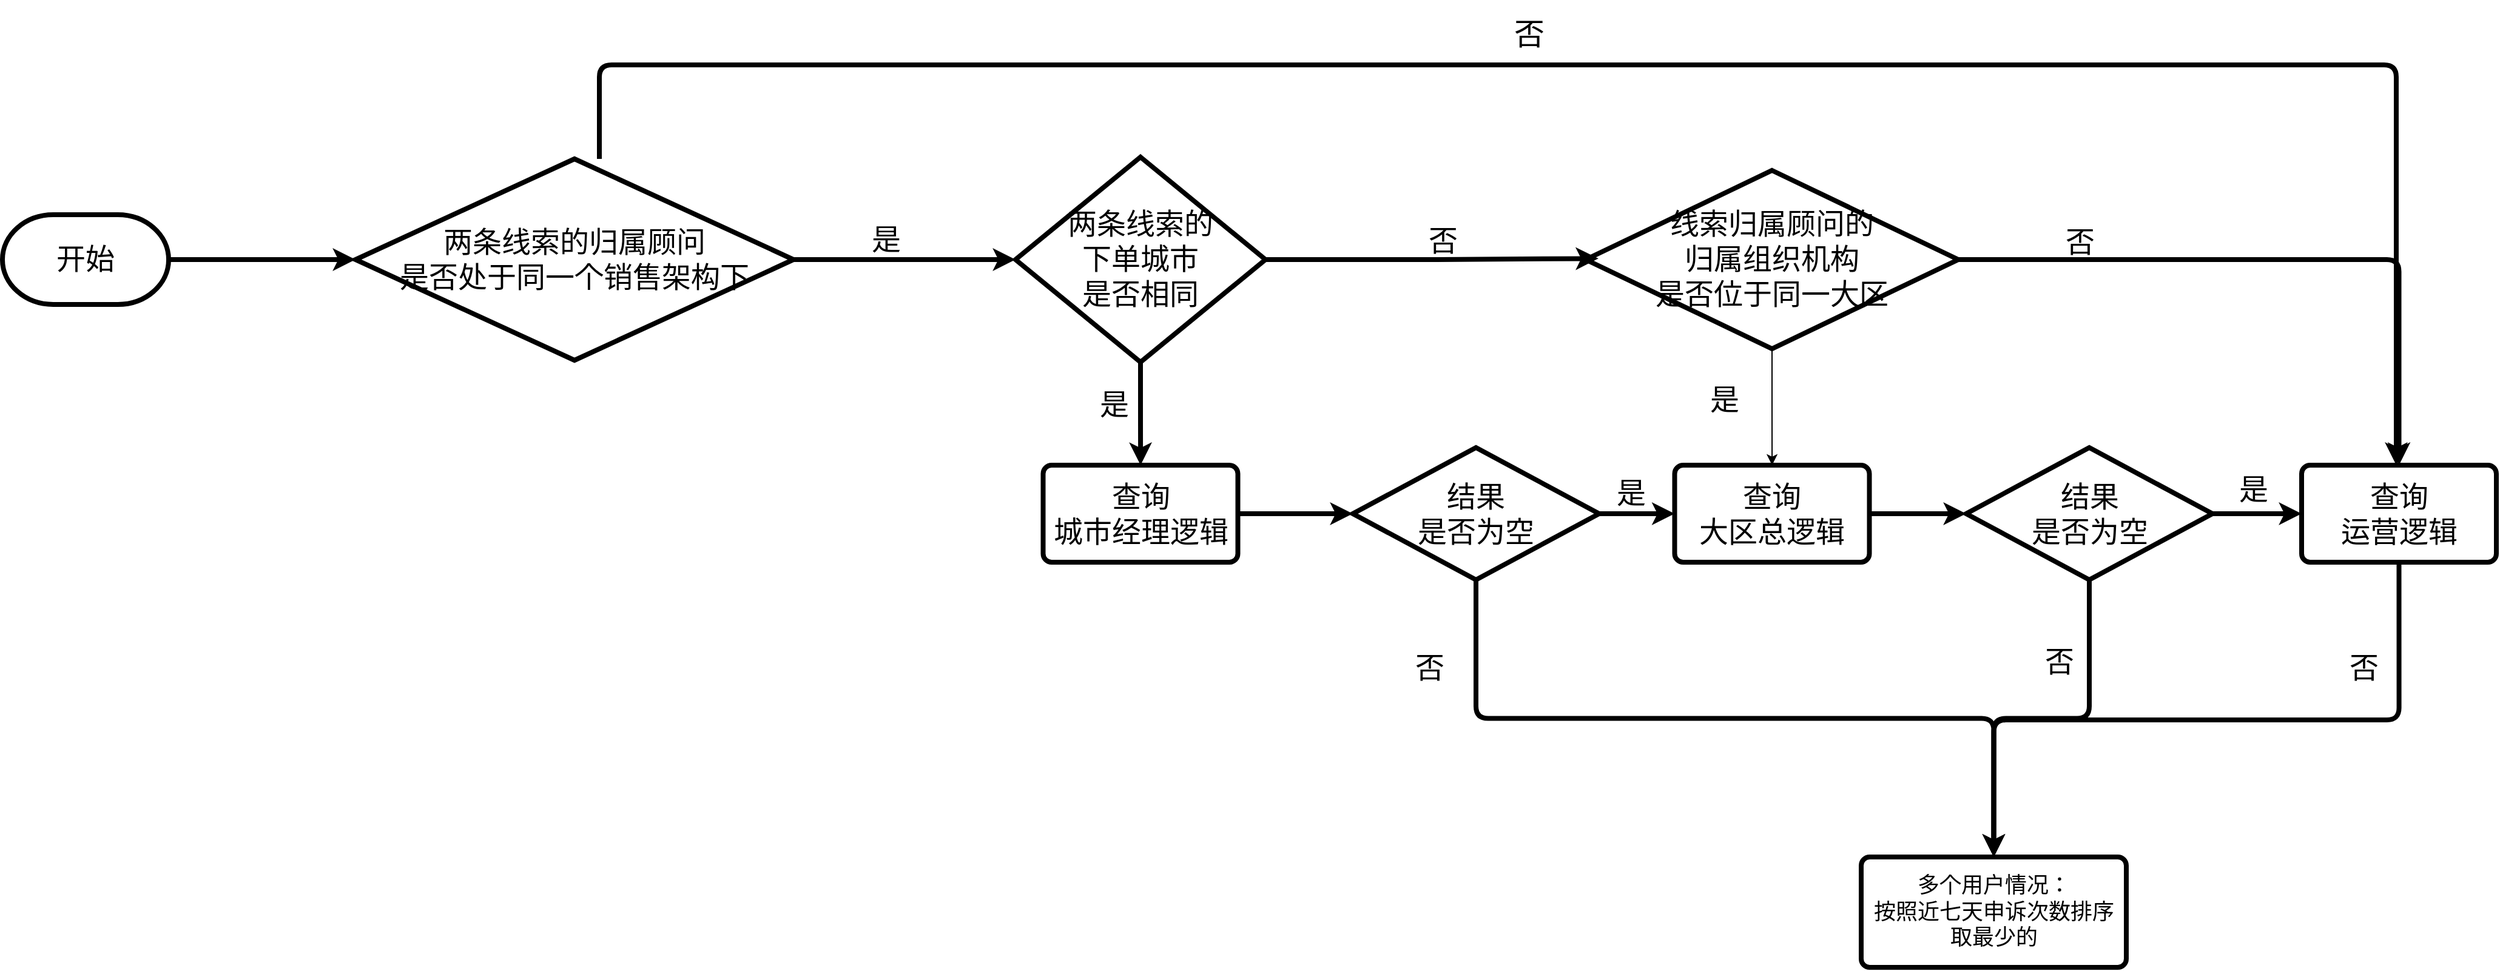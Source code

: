 <mxfile version="24.0.2" type="github">
  <diagram name="第 1 页" id="Ma1pfx0zfzfNGR8eNgrs">
    <mxGraphModel dx="2868" dy="1682" grid="0" gridSize="10" guides="1" tooltips="1" connect="1" arrows="1" fold="1" page="0" pageScale="1" pageWidth="1100" pageHeight="850" math="0" shadow="0">
      <root>
        <mxCell id="0" />
        <mxCell id="1" parent="0" />
        <mxCell id="8Eojvqai10c-iT7o-xnL-3" style="edgeStyle=orthogonalEdgeStyle;rounded=1;orthogonalLoop=1;jettySize=auto;html=1;exitX=1;exitY=0.5;exitDx=0;exitDy=0;exitPerimeter=0;curved=0;strokeWidth=4;entryX=0;entryY=0.5;entryDx=0;entryDy=0;entryPerimeter=0;" edge="1" parent="1" source="8Eojvqai10c-iT7o-xnL-1" target="8Eojvqai10c-iT7o-xnL-13">
          <mxGeometry relative="1" as="geometry">
            <mxPoint x="2" y="269" as="targetPoint" />
          </mxGeometry>
        </mxCell>
        <mxCell id="8Eojvqai10c-iT7o-xnL-1" value="&lt;font style=&quot;font-size: 24px;&quot;&gt;开始&lt;/font&gt;" style="strokeWidth=4;html=1;shape=mxgraph.flowchart.terminator;whiteSpace=wrap;labelBackgroundColor=none;" vertex="1" parent="1">
          <mxGeometry x="122" y="232" width="137" height="74" as="geometry" />
        </mxCell>
        <mxCell id="8Eojvqai10c-iT7o-xnL-37" style="edgeStyle=orthogonalEdgeStyle;rounded=1;orthogonalLoop=1;jettySize=auto;html=1;curved=0;strokeWidth=4;" edge="1" parent="1" source="8Eojvqai10c-iT7o-xnL-13" target="8Eojvqai10c-iT7o-xnL-23">
          <mxGeometry relative="1" as="geometry">
            <Array as="points">
              <mxPoint x="614" y="108.5" />
              <mxPoint x="2095" y="108.5" />
            </Array>
          </mxGeometry>
        </mxCell>
        <mxCell id="8Eojvqai10c-iT7o-xnL-13" value="&lt;font style=&quot;font-size: 24px;&quot;&gt;两条线索的归属顾问&lt;br style=&quot;font-size: 24px;&quot;&gt;是否处于同一个销售架构下&lt;/font&gt;" style="strokeWidth=4;html=1;shape=mxgraph.flowchart.decision;whiteSpace=wrap;labelBackgroundColor=none;fontSize=24;" vertex="1" parent="1">
          <mxGeometry x="413" y="186" width="361" height="166" as="geometry" />
        </mxCell>
        <mxCell id="8Eojvqai10c-iT7o-xnL-28" style="edgeStyle=orthogonalEdgeStyle;rounded=1;orthogonalLoop=1;jettySize=auto;html=1;exitX=0.5;exitY=1;exitDx=0;exitDy=0;exitPerimeter=0;curved=0;strokeWidth=4;" edge="1" parent="1" source="8Eojvqai10c-iT7o-xnL-14" target="8Eojvqai10c-iT7o-xnL-25">
          <mxGeometry relative="1" as="geometry" />
        </mxCell>
        <mxCell id="8Eojvqai10c-iT7o-xnL-14" value="&lt;font style=&quot;font-size: 24px;&quot;&gt;两条线索的&lt;br style=&quot;font-size: 24px;&quot;&gt;下单城市&lt;br style=&quot;font-size: 24px;&quot;&gt;是否相同&lt;/font&gt;" style="strokeWidth=4;html=1;shape=mxgraph.flowchart.decision;whiteSpace=wrap;labelBackgroundColor=none;fontSize=24;" vertex="1" parent="1">
          <mxGeometry x="957" y="184.5" width="206" height="169" as="geometry" />
        </mxCell>
        <mxCell id="8Eojvqai10c-iT7o-xnL-29" style="edgeStyle=orthogonalEdgeStyle;rounded=0;orthogonalLoop=1;jettySize=auto;html=1;exitX=0.5;exitY=1;exitDx=0;exitDy=0;exitPerimeter=0;" edge="1" parent="1" source="8Eojvqai10c-iT7o-xnL-15" target="8Eojvqai10c-iT7o-xnL-24">
          <mxGeometry relative="1" as="geometry" />
        </mxCell>
        <mxCell id="8Eojvqai10c-iT7o-xnL-35" style="edgeStyle=orthogonalEdgeStyle;rounded=1;orthogonalLoop=1;jettySize=auto;html=1;exitX=1;exitY=0.5;exitDx=0;exitDy=0;exitPerimeter=0;curved=0;strokeWidth=4;" edge="1" parent="1" source="8Eojvqai10c-iT7o-xnL-15" target="8Eojvqai10c-iT7o-xnL-23">
          <mxGeometry relative="1" as="geometry" />
        </mxCell>
        <mxCell id="8Eojvqai10c-iT7o-xnL-15" value="&lt;font style=&quot;font-size: 24px;&quot;&gt;线索归属顾问的&lt;br style=&quot;font-size: 24px;&quot;&gt;归属组织机构&lt;br style=&quot;font-size: 24px;&quot;&gt;是否位于同一大区&lt;/font&gt;" style="strokeWidth=4;html=1;shape=mxgraph.flowchart.decision;whiteSpace=wrap;labelBackgroundColor=none;fontSize=24;" vertex="1" parent="1">
          <mxGeometry x="1427" y="195.5" width="307" height="147" as="geometry" />
        </mxCell>
        <mxCell id="8Eojvqai10c-iT7o-xnL-16" style="edgeStyle=orthogonalEdgeStyle;rounded=1;orthogonalLoop=1;jettySize=auto;html=1;exitX=1;exitY=0.5;exitDx=0;exitDy=0;exitPerimeter=0;entryX=0;entryY=0.5;entryDx=0;entryDy=0;entryPerimeter=0;labelBackgroundColor=none;fontColor=default;curved=0;strokeWidth=4;" edge="1" parent="1" source="8Eojvqai10c-iT7o-xnL-13" target="8Eojvqai10c-iT7o-xnL-14">
          <mxGeometry relative="1" as="geometry" />
        </mxCell>
        <mxCell id="8Eojvqai10c-iT7o-xnL-17" value="&lt;font style=&quot;font-size: 24px;&quot;&gt;是&lt;/font&gt;" style="edgeLabel;html=1;align=center;verticalAlign=middle;resizable=0;points=[];labelBackgroundColor=none;fontSize=24;" vertex="1" connectable="0" parent="8Eojvqai10c-iT7o-xnL-16">
          <mxGeometry x="-0.22" relative="1" as="geometry">
            <mxPoint x="4" y="-16" as="offset" />
          </mxGeometry>
        </mxCell>
        <mxCell id="8Eojvqai10c-iT7o-xnL-18" style="edgeStyle=orthogonalEdgeStyle;rounded=1;orthogonalLoop=1;jettySize=auto;html=1;exitX=1;exitY=0.5;exitDx=0;exitDy=0;exitPerimeter=0;entryX=0.034;entryY=0.494;entryDx=0;entryDy=0;entryPerimeter=0;labelBackgroundColor=none;fontColor=default;curved=0;strokeWidth=4;" edge="1" parent="1" source="8Eojvqai10c-iT7o-xnL-14" target="8Eojvqai10c-iT7o-xnL-15">
          <mxGeometry relative="1" as="geometry" />
        </mxCell>
        <mxCell id="8Eojvqai10c-iT7o-xnL-19" value="&lt;font style=&quot;font-size: 24px;&quot;&gt;否&lt;/font&gt;" style="edgeLabel;html=1;align=center;verticalAlign=middle;resizable=0;points=[];labelBackgroundColor=none;fontSize=24;" vertex="1" connectable="0" parent="1">
          <mxGeometry x="1309" y="253.5" as="geometry" />
        </mxCell>
        <mxCell id="8Eojvqai10c-iT7o-xnL-20" value="&lt;font style=&quot;font-size: 24px;&quot;&gt;是&lt;/font&gt;" style="edgeLabel;html=1;align=center;verticalAlign=middle;resizable=0;points=[];labelBackgroundColor=none;fontSize=24;" vertex="1" connectable="0" parent="1">
          <mxGeometry x="898" y="253.5" as="geometry">
            <mxPoint x="140" y="135" as="offset" />
          </mxGeometry>
        </mxCell>
        <mxCell id="8Eojvqai10c-iT7o-xnL-21" value="&lt;font style=&quot;font-size: 25px;&quot;&gt;否&lt;/font&gt;" style="edgeLabel;html=1;align=center;verticalAlign=middle;resizable=0;points=[];labelBackgroundColor=none;fontSize=16;" vertex="1" connectable="0" parent="1">
          <mxGeometry x="2091" y="55.5" as="geometry">
            <mxPoint x="-711" y="26" as="offset" />
          </mxGeometry>
        </mxCell>
        <mxCell id="8Eojvqai10c-iT7o-xnL-51" style="edgeStyle=orthogonalEdgeStyle;rounded=1;orthogonalLoop=1;jettySize=auto;html=1;exitX=0.5;exitY=1;exitDx=0;exitDy=0;entryX=0.5;entryY=0;entryDx=0;entryDy=0;curved=0;strokeWidth=4;" edge="1" parent="1" source="8Eojvqai10c-iT7o-xnL-23" target="8Eojvqai10c-iT7o-xnL-47">
          <mxGeometry relative="1" as="geometry">
            <Array as="points">
              <mxPoint x="2097" y="648.5" />
              <mxPoint x="1763" y="648.5" />
            </Array>
          </mxGeometry>
        </mxCell>
        <mxCell id="8Eojvqai10c-iT7o-xnL-23" value="&lt;div style=&quot;font-size: 24px;&quot;&gt;&lt;font style=&quot;font-size: 24px;&quot;&gt;查询&lt;/font&gt;&lt;/div&gt;&lt;font style=&quot;font-size: 24px;&quot;&gt;运营逻辑&lt;/font&gt;" style="rounded=1;whiteSpace=wrap;html=1;absoluteArcSize=1;arcSize=14;strokeWidth=4;labelBackgroundColor=none;fontSize=24;" vertex="1" parent="1">
          <mxGeometry x="2017" y="438.5" width="160.5" height="80" as="geometry" />
        </mxCell>
        <mxCell id="8Eojvqai10c-iT7o-xnL-41" style="edgeStyle=orthogonalEdgeStyle;rounded=1;orthogonalLoop=1;jettySize=auto;html=1;exitX=1;exitY=0.5;exitDx=0;exitDy=0;curved=0;strokeWidth=4;" edge="1" parent="1" source="8Eojvqai10c-iT7o-xnL-24" target="8Eojvqai10c-iT7o-xnL-32">
          <mxGeometry relative="1" as="geometry" />
        </mxCell>
        <mxCell id="8Eojvqai10c-iT7o-xnL-24" value="&lt;div style=&quot;font-size: 24px;&quot;&gt;&lt;font style=&quot;font-size: 24px;&quot;&gt;查询&lt;/font&gt;&lt;/div&gt;&lt;font style=&quot;font-size: 24px;&quot;&gt;大区总逻辑&lt;/font&gt;" style="rounded=1;whiteSpace=wrap;html=1;absoluteArcSize=1;arcSize=14;strokeWidth=4;labelBackgroundColor=none;fontSize=24;" vertex="1" parent="1">
          <mxGeometry x="1500.25" y="438.5" width="160.5" height="80" as="geometry" />
        </mxCell>
        <mxCell id="8Eojvqai10c-iT7o-xnL-25" value="&lt;div style=&quot;font-size: 24px;&quot;&gt;&lt;font style=&quot;font-size: 24px;&quot;&gt;查询&lt;/font&gt;&lt;/div&gt;&lt;font style=&quot;font-size: 24px;&quot;&gt;城市经理逻辑&lt;/font&gt;" style="rounded=1;whiteSpace=wrap;html=1;absoluteArcSize=1;arcSize=14;strokeWidth=4;labelBackgroundColor=none;fontSize=24;" vertex="1" parent="1">
          <mxGeometry x="979.75" y="438.5" width="160.5" height="80" as="geometry" />
        </mxCell>
        <mxCell id="8Eojvqai10c-iT7o-xnL-30" value="&lt;font style=&quot;font-size: 24px;&quot;&gt;是&lt;/font&gt;" style="edgeLabel;html=1;align=center;verticalAlign=middle;resizable=0;points=[];labelBackgroundColor=none;fontSize=24;" vertex="1" connectable="0" parent="1">
          <mxGeometry x="1401" y="249.5" as="geometry">
            <mxPoint x="140" y="135" as="offset" />
          </mxGeometry>
        </mxCell>
        <mxCell id="8Eojvqai10c-iT7o-xnL-42" style="edgeStyle=orthogonalEdgeStyle;rounded=1;orthogonalLoop=1;jettySize=auto;html=1;exitX=1;exitY=0.5;exitDx=0;exitDy=0;exitPerimeter=0;curved=0;strokeWidth=4;" edge="1" parent="1" source="8Eojvqai10c-iT7o-xnL-32" target="8Eojvqai10c-iT7o-xnL-23">
          <mxGeometry relative="1" as="geometry" />
        </mxCell>
        <mxCell id="8Eojvqai10c-iT7o-xnL-49" style="edgeStyle=orthogonalEdgeStyle;rounded=1;orthogonalLoop=1;jettySize=auto;html=1;exitX=0.5;exitY=1;exitDx=0;exitDy=0;exitPerimeter=0;entryX=0.5;entryY=0;entryDx=0;entryDy=0;curved=0;strokeWidth=4;" edge="1" parent="1" source="8Eojvqai10c-iT7o-xnL-32" target="8Eojvqai10c-iT7o-xnL-47">
          <mxGeometry relative="1" as="geometry" />
        </mxCell>
        <mxCell id="8Eojvqai10c-iT7o-xnL-32" value="结果&lt;div&gt;是否为空&lt;/div&gt;" style="strokeWidth=4;html=1;shape=mxgraph.flowchart.decision;whiteSpace=wrap;labelBackgroundColor=none;fontSize=24;" vertex="1" parent="1">
          <mxGeometry x="1740.5" y="424" width="203" height="109" as="geometry" />
        </mxCell>
        <mxCell id="8Eojvqai10c-iT7o-xnL-39" style="edgeStyle=orthogonalEdgeStyle;rounded=1;orthogonalLoop=1;jettySize=auto;html=1;exitX=1;exitY=0.5;exitDx=0;exitDy=0;exitPerimeter=0;curved=0;strokeWidth=4;" edge="1" parent="1" source="8Eojvqai10c-iT7o-xnL-33" target="8Eojvqai10c-iT7o-xnL-24">
          <mxGeometry relative="1" as="geometry" />
        </mxCell>
        <mxCell id="8Eojvqai10c-iT7o-xnL-48" style="edgeStyle=orthogonalEdgeStyle;rounded=1;orthogonalLoop=1;jettySize=auto;html=1;exitX=0.5;exitY=1;exitDx=0;exitDy=0;exitPerimeter=0;entryX=0.5;entryY=0;entryDx=0;entryDy=0;curved=0;strokeWidth=4;" edge="1" parent="1" source="8Eojvqai10c-iT7o-xnL-33" target="8Eojvqai10c-iT7o-xnL-47">
          <mxGeometry relative="1" as="geometry" />
        </mxCell>
        <mxCell id="8Eojvqai10c-iT7o-xnL-33" value="结果&lt;div&gt;是否为空&lt;/div&gt;" style="strokeWidth=4;html=1;shape=mxgraph.flowchart.decision;whiteSpace=wrap;labelBackgroundColor=none;fontSize=24;" vertex="1" parent="1">
          <mxGeometry x="1235" y="424" width="203" height="109" as="geometry" />
        </mxCell>
        <mxCell id="8Eojvqai10c-iT7o-xnL-36" value="&lt;font style=&quot;font-size: 24px;&quot;&gt;否&lt;/font&gt;" style="edgeLabel;html=1;align=center;verticalAlign=middle;resizable=0;points=[];labelBackgroundColor=none;fontSize=24;" vertex="1" connectable="0" parent="1">
          <mxGeometry x="1382" y="263.5" as="geometry">
            <mxPoint x="452" y="-9" as="offset" />
          </mxGeometry>
        </mxCell>
        <mxCell id="8Eojvqai10c-iT7o-xnL-40" style="edgeStyle=orthogonalEdgeStyle;rounded=1;orthogonalLoop=1;jettySize=auto;html=1;exitX=1;exitY=0.5;exitDx=0;exitDy=0;entryX=0;entryY=0.5;entryDx=0;entryDy=0;entryPerimeter=0;curved=0;strokeWidth=4;" edge="1" parent="1" source="8Eojvqai10c-iT7o-xnL-25" target="8Eojvqai10c-iT7o-xnL-33">
          <mxGeometry relative="1" as="geometry" />
        </mxCell>
        <mxCell id="8Eojvqai10c-iT7o-xnL-43" value="&lt;font style=&quot;font-size: 24px;&quot;&gt;是&lt;/font&gt;" style="edgeLabel;html=1;align=center;verticalAlign=middle;resizable=0;points=[];labelBackgroundColor=none;fontSize=24;" vertex="1" connectable="0" parent="1">
          <mxGeometry x="1656.499" y="263.5" as="geometry">
            <mxPoint x="320" y="195" as="offset" />
          </mxGeometry>
        </mxCell>
        <mxCell id="8Eojvqai10c-iT7o-xnL-44" value="&lt;font style=&quot;font-size: 24px;&quot;&gt;是&lt;/font&gt;" style="edgeLabel;html=1;align=center;verticalAlign=middle;resizable=0;points=[];labelBackgroundColor=none;fontSize=24;" vertex="1" connectable="0" parent="1">
          <mxGeometry x="868.769" y="273" as="geometry">
            <mxPoint x="595" y="189" as="offset" />
          </mxGeometry>
        </mxCell>
        <mxCell id="8Eojvqai10c-iT7o-xnL-47" value="&lt;font style=&quot;font-size: 18px;&quot;&gt;多个用户情况：&lt;br&gt;按照近七天申诉次数排序&lt;br&gt;取最少的&lt;br&gt;&lt;/font&gt;" style="rounded=1;whiteSpace=wrap;html=1;absoluteArcSize=1;arcSize=14;strokeWidth=4;labelBackgroundColor=none;" vertex="1" parent="1">
          <mxGeometry x="1654" y="761.5" width="218.5" height="91" as="geometry" />
        </mxCell>
        <mxCell id="8Eojvqai10c-iT7o-xnL-59" value="&lt;font style=&quot;font-size: 24px;&quot;&gt;否&lt;/font&gt;" style="edgeLabel;html=1;align=center;verticalAlign=middle;resizable=0;points=[];labelBackgroundColor=none;fontSize=24;" vertex="1" connectable="0" parent="1">
          <mxGeometry x="846" y="615" as="geometry">
            <mxPoint x="452" y="-9" as="offset" />
          </mxGeometry>
        </mxCell>
        <mxCell id="8Eojvqai10c-iT7o-xnL-60" value="&lt;font style=&quot;font-size: 24px;&quot;&gt;否&lt;/font&gt;" style="edgeLabel;html=1;align=center;verticalAlign=middle;resizable=0;points=[];labelBackgroundColor=none;fontSize=24;" vertex="1" connectable="0" parent="1">
          <mxGeometry x="1365" y="610" as="geometry">
            <mxPoint x="452" y="-9" as="offset" />
          </mxGeometry>
        </mxCell>
        <mxCell id="8Eojvqai10c-iT7o-xnL-61" value="&lt;font style=&quot;font-size: 24px;&quot;&gt;否&lt;/font&gt;" style="edgeLabel;html=1;align=center;verticalAlign=middle;resizable=0;points=[];labelBackgroundColor=none;fontSize=24;" vertex="1" connectable="0" parent="1">
          <mxGeometry x="1616" y="615" as="geometry">
            <mxPoint x="452" y="-9" as="offset" />
          </mxGeometry>
        </mxCell>
      </root>
    </mxGraphModel>
  </diagram>
</mxfile>
